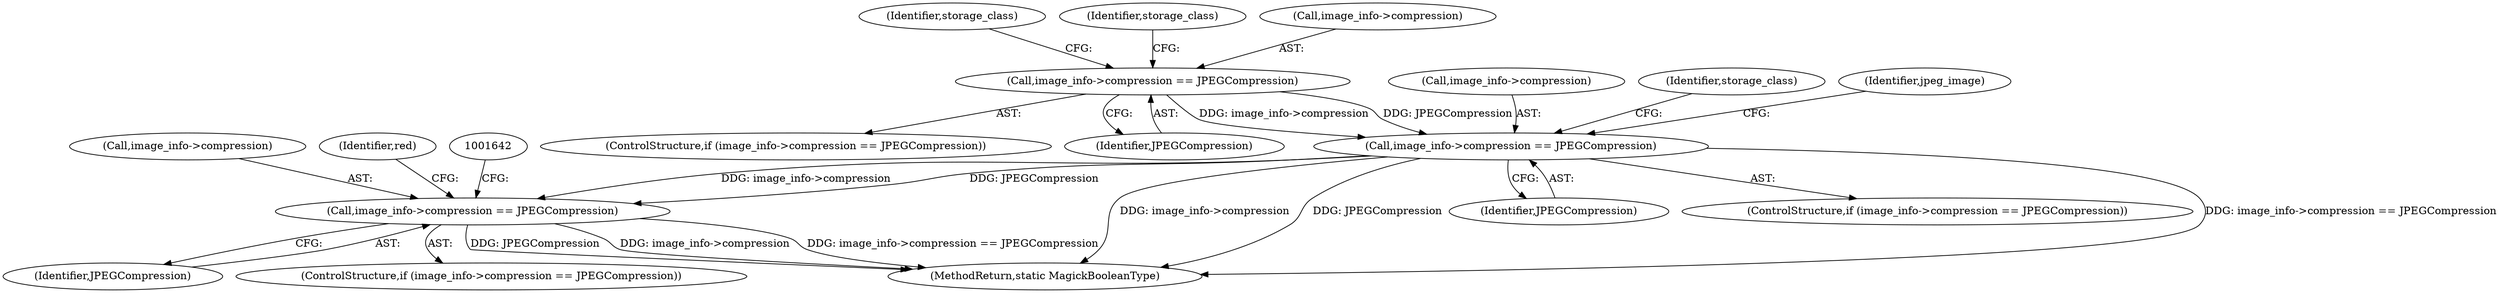 digraph "0_ImageMagick_0f6fc2d5bf8f500820c3dbcf0d23ee14f2d9f734_4@pointer" {
"1000829" [label="(Call,image_info->compression == JPEGCompression)"];
"1000397" [label="(Call,image_info->compression == JPEGCompression)"];
"1001635" [label="(Call,image_info->compression == JPEGCompression)"];
"1000830" [label="(Call,image_info->compression)"];
"1000403" [label="(Identifier,storage_class)"];
"1001634" [label="(ControlStructure,if (image_info->compression == JPEGCompression))"];
"1001185" [label="(Identifier,storage_class)"];
"1001940" [label="(MethodReturn,static MagickBooleanType)"];
"1000840" [label="(Identifier,jpeg_image)"];
"1001636" [label="(Call,image_info->compression)"];
"1000397" [label="(Call,image_info->compression == JPEGCompression)"];
"1000833" [label="(Identifier,JPEGCompression)"];
"1000829" [label="(Call,image_info->compression == JPEGCompression)"];
"1000396" [label="(ControlStructure,if (image_info->compression == JPEGCompression))"];
"1001639" [label="(Identifier,JPEGCompression)"];
"1000407" [label="(Identifier,storage_class)"];
"1001678" [label="(Identifier,red)"];
"1000398" [label="(Call,image_info->compression)"];
"1001635" [label="(Call,image_info->compression == JPEGCompression)"];
"1000401" [label="(Identifier,JPEGCompression)"];
"1000828" [label="(ControlStructure,if (image_info->compression == JPEGCompression))"];
"1000829" -> "1000828"  [label="AST: "];
"1000829" -> "1000833"  [label="CFG: "];
"1000830" -> "1000829"  [label="AST: "];
"1000833" -> "1000829"  [label="AST: "];
"1000840" -> "1000829"  [label="CFG: "];
"1001185" -> "1000829"  [label="CFG: "];
"1000829" -> "1001940"  [label="DDG: image_info->compression == JPEGCompression"];
"1000829" -> "1001940"  [label="DDG: image_info->compression"];
"1000829" -> "1001940"  [label="DDG: JPEGCompression"];
"1000397" -> "1000829"  [label="DDG: image_info->compression"];
"1000397" -> "1000829"  [label="DDG: JPEGCompression"];
"1000829" -> "1001635"  [label="DDG: image_info->compression"];
"1000829" -> "1001635"  [label="DDG: JPEGCompression"];
"1000397" -> "1000396"  [label="AST: "];
"1000397" -> "1000401"  [label="CFG: "];
"1000398" -> "1000397"  [label="AST: "];
"1000401" -> "1000397"  [label="AST: "];
"1000403" -> "1000397"  [label="CFG: "];
"1000407" -> "1000397"  [label="CFG: "];
"1001635" -> "1001634"  [label="AST: "];
"1001635" -> "1001639"  [label="CFG: "];
"1001636" -> "1001635"  [label="AST: "];
"1001639" -> "1001635"  [label="AST: "];
"1001642" -> "1001635"  [label="CFG: "];
"1001678" -> "1001635"  [label="CFG: "];
"1001635" -> "1001940"  [label="DDG: image_info->compression"];
"1001635" -> "1001940"  [label="DDG: image_info->compression == JPEGCompression"];
"1001635" -> "1001940"  [label="DDG: JPEGCompression"];
}
